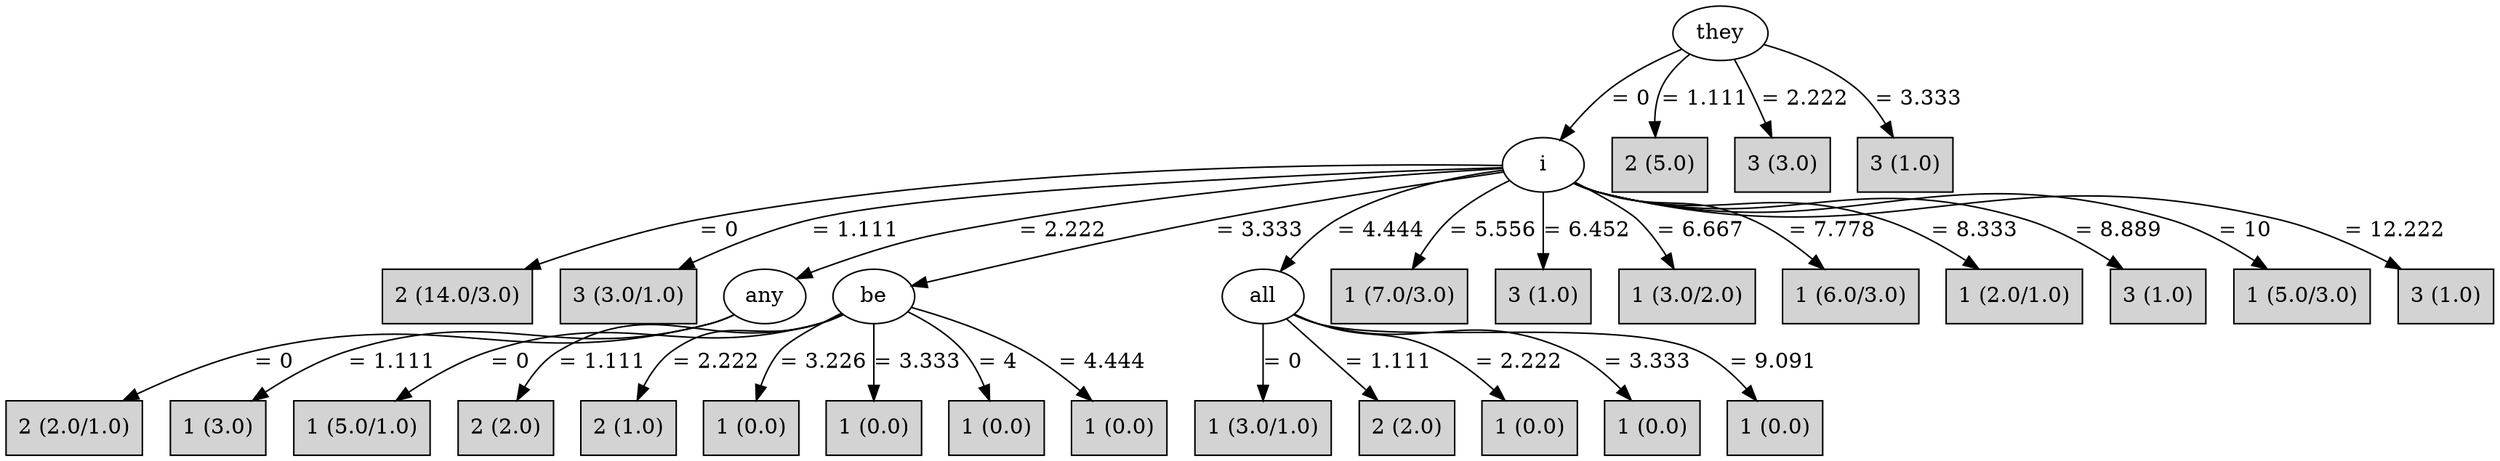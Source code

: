 digraph J48Tree {
N0 [label="they" ]
N0->N1 [label="= 0"]
N1 [label="i" ]
N1->N2 [label="= 0"]
N2 [label="2 (14.0/3.0)" shape=box style=filled ]
N1->N3 [label="= 1.111"]
N3 [label="3 (3.0/1.0)" shape=box style=filled ]
N1->N4 [label="= 2.222"]
N4 [label="any" ]
N4->N5 [label="= 0"]
N5 [label="2 (2.0/1.0)" shape=box style=filled ]
N4->N6 [label="= 1.111"]
N6 [label="1 (3.0)" shape=box style=filled ]
N1->N7 [label="= 3.333"]
N7 [label="be" ]
N7->N8 [label="= 0"]
N8 [label="1 (5.0/1.0)" shape=box style=filled ]
N7->N9 [label="= 1.111"]
N9 [label="2 (2.0)" shape=box style=filled ]
N7->N10 [label="= 2.222"]
N10 [label="2 (1.0)" shape=box style=filled ]
N7->N11 [label="= 3.226"]
N11 [label="1 (0.0)" shape=box style=filled ]
N7->N12 [label="= 3.333"]
N12 [label="1 (0.0)" shape=box style=filled ]
N7->N13 [label="= 4"]
N13 [label="1 (0.0)" shape=box style=filled ]
N7->N14 [label="= 4.444"]
N14 [label="1 (0.0)" shape=box style=filled ]
N1->N15 [label="= 4.444"]
N15 [label="all" ]
N15->N16 [label="= 0"]
N16 [label="1 (3.0/1.0)" shape=box style=filled ]
N15->N17 [label="= 1.111"]
N17 [label="2 (2.0)" shape=box style=filled ]
N15->N18 [label="= 2.222"]
N18 [label="1 (0.0)" shape=box style=filled ]
N15->N19 [label="= 3.333"]
N19 [label="1 (0.0)" shape=box style=filled ]
N15->N20 [label="= 9.091"]
N20 [label="1 (0.0)" shape=box style=filled ]
N1->N21 [label="= 5.556"]
N21 [label="1 (7.0/3.0)" shape=box style=filled ]
N1->N22 [label="= 6.452"]
N22 [label="3 (1.0)" shape=box style=filled ]
N1->N23 [label="= 6.667"]
N23 [label="1 (3.0/2.0)" shape=box style=filled ]
N1->N24 [label="= 7.778"]
N24 [label="1 (6.0/3.0)" shape=box style=filled ]
N1->N25 [label="= 8.333"]
N25 [label="1 (2.0/1.0)" shape=box style=filled ]
N1->N26 [label="= 8.889"]
N26 [label="3 (1.0)" shape=box style=filled ]
N1->N27 [label="= 10"]
N27 [label="1 (5.0/3.0)" shape=box style=filled ]
N1->N28 [label="= 12.222"]
N28 [label="3 (1.0)" shape=box style=filled ]
N0->N29 [label="= 1.111"]
N29 [label="2 (5.0)" shape=box style=filled ]
N0->N30 [label="= 2.222"]
N30 [label="3 (3.0)" shape=box style=filled ]
N0->N31 [label="= 3.333"]
N31 [label="3 (1.0)" shape=box style=filled ]
}
